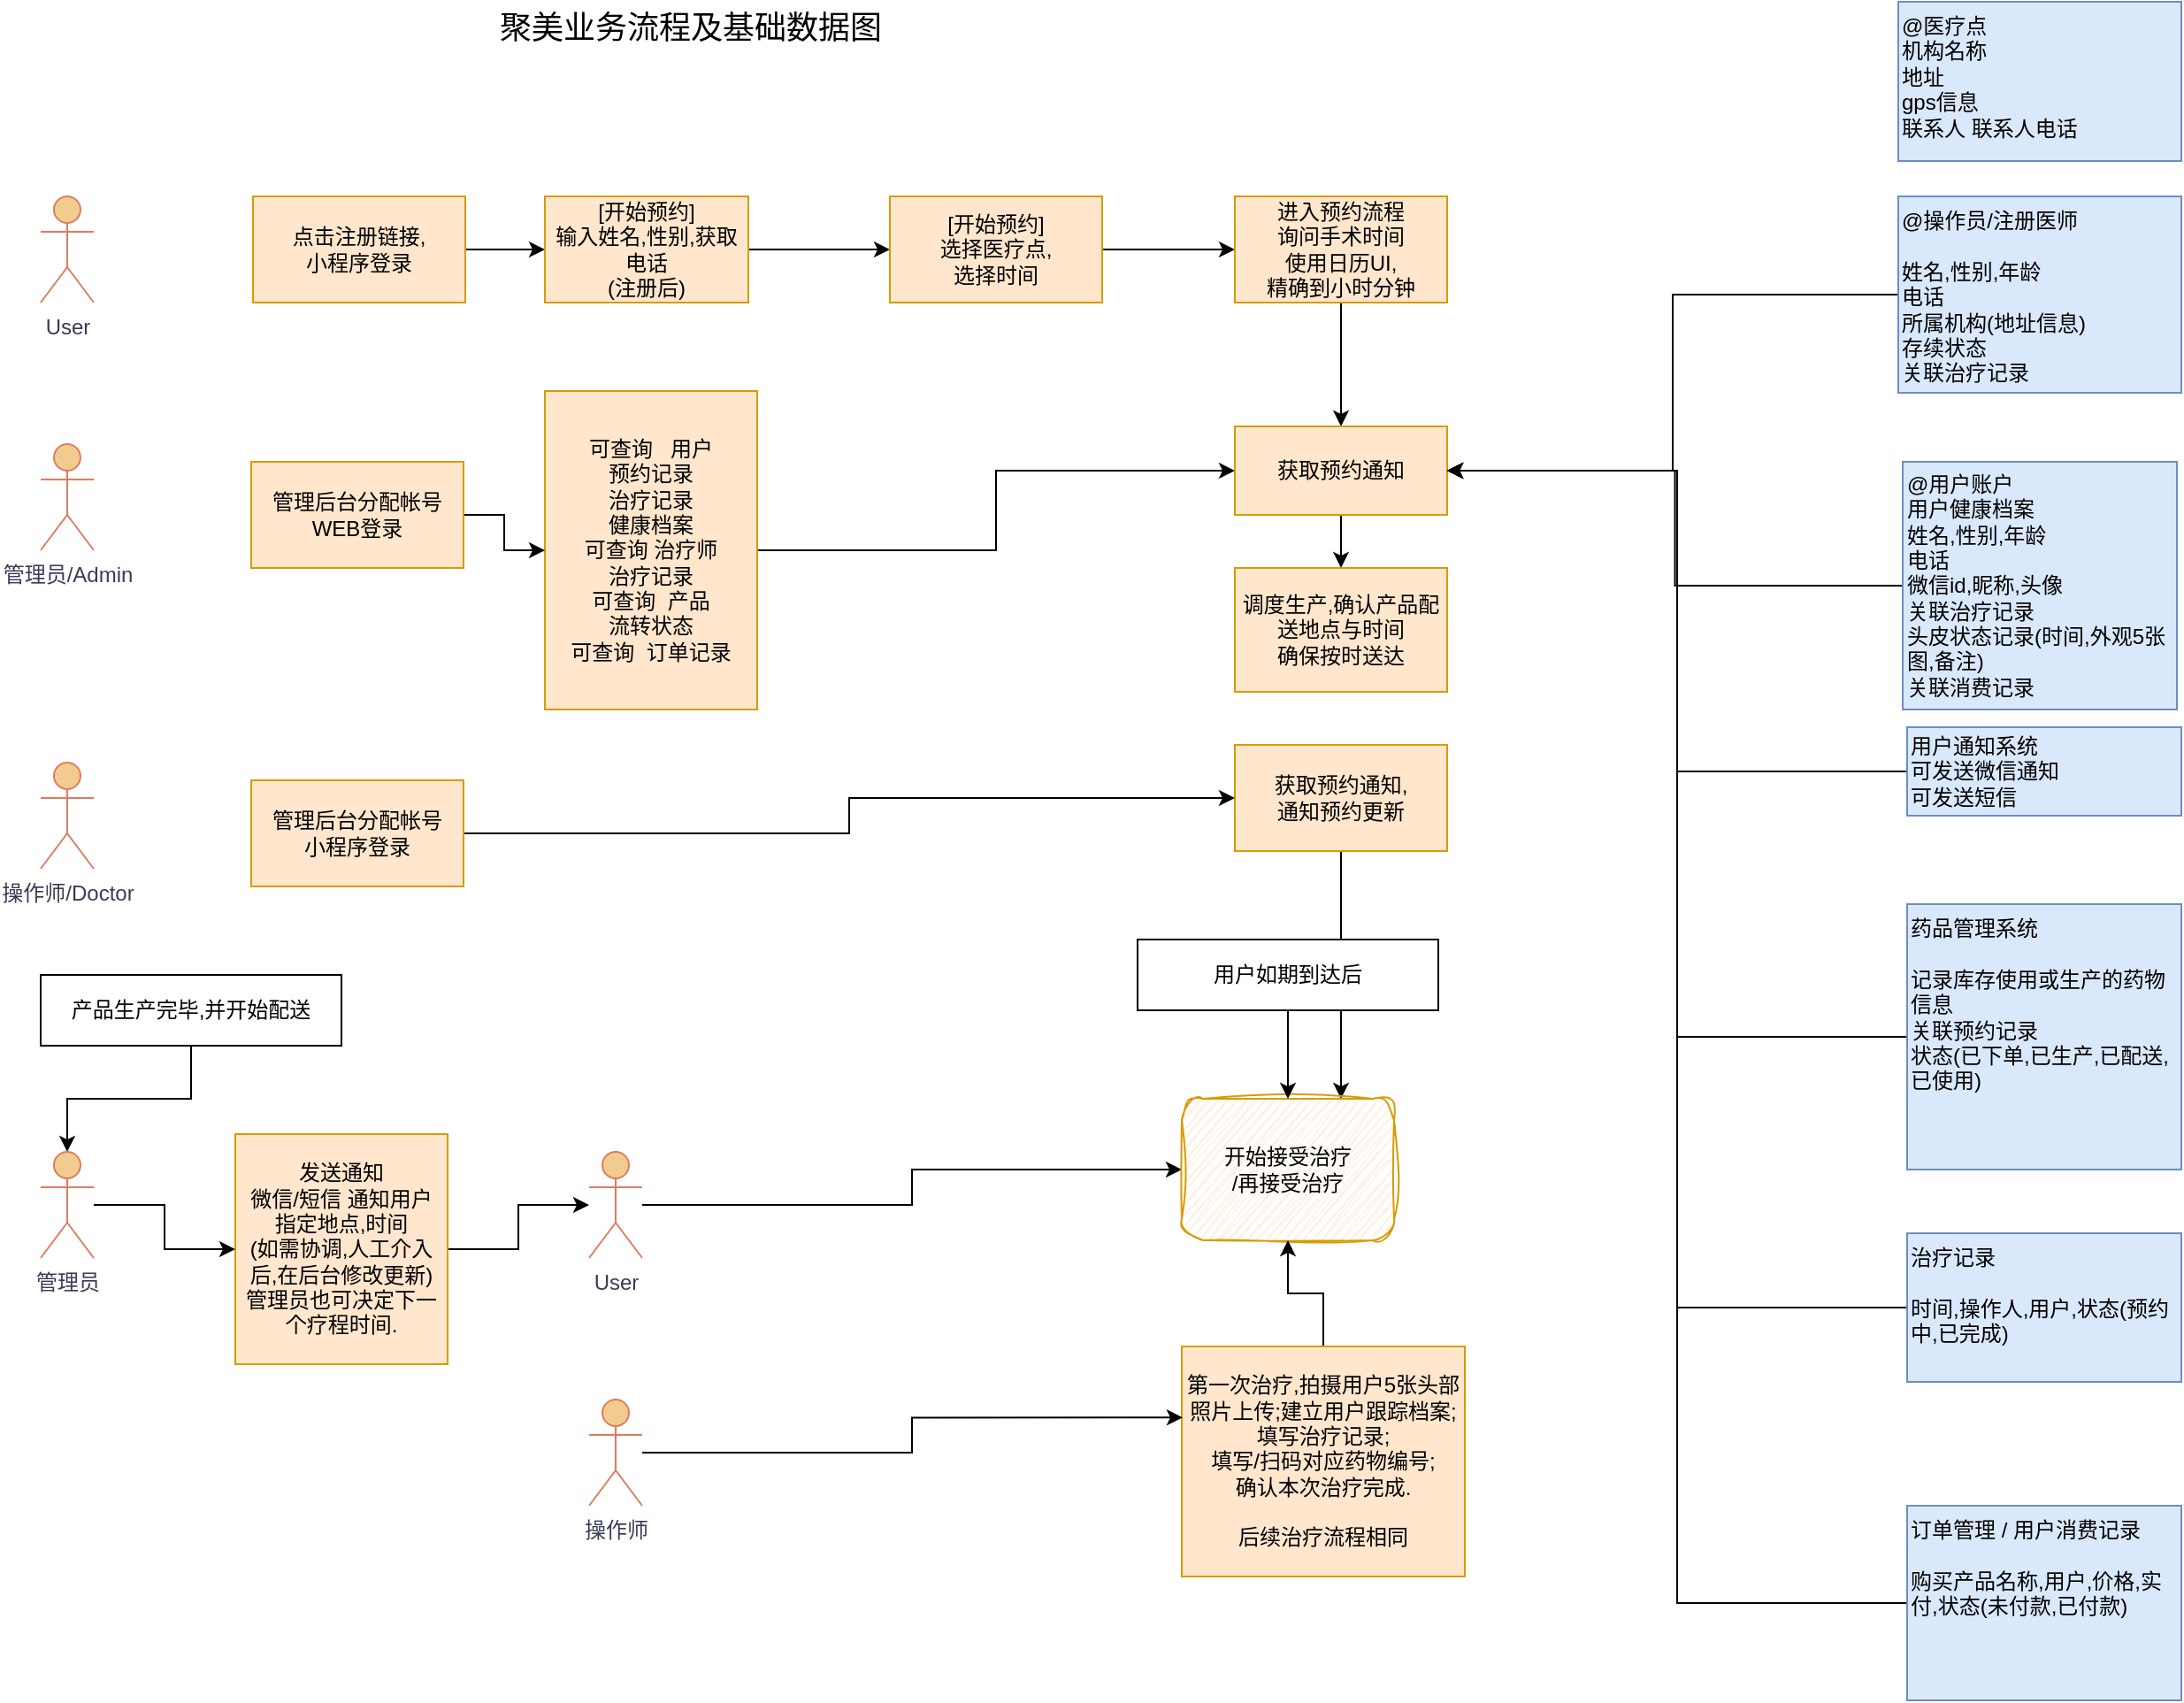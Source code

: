 <mxfile version="22.1.0" type="github" pages="3">
  <diagram name="业务流" id="i1FbcwPXpK-9clcR7VoC">
    <mxGraphModel dx="836" dy="661" grid="1" gridSize="10" guides="1" tooltips="1" connect="1" arrows="1" fold="1" page="1" pageScale="1" pageWidth="1654" pageHeight="1169" math="0" shadow="0">
      <root>
        <mxCell id="0" />
        <mxCell id="1" parent="0" />
        <mxCell id="phIoem3qohuBOrA11PT0-1" value="User" style="shape=umlActor;verticalLabelPosition=bottom;verticalAlign=top;html=1;outlineConnect=0;labelBackgroundColor=none;fillColor=#F2CC8F;strokeColor=#E07A5F;fontColor=#393C56;" parent="1" vertex="1">
          <mxGeometry x="90" y="140" width="30" height="60" as="geometry" />
        </mxCell>
        <mxCell id="phIoem3qohuBOrA11PT0-2" style="edgeStyle=orthogonalEdgeStyle;rounded=0;orthogonalLoop=1;jettySize=auto;html=1;" parent="1" source="phIoem3qohuBOrA11PT0-3" target="phIoem3qohuBOrA11PT0-5" edge="1">
          <mxGeometry relative="1" as="geometry" />
        </mxCell>
        <mxCell id="phIoem3qohuBOrA11PT0-3" value="点击注册链接,&lt;br&gt;小程序登录" style="rounded=0;whiteSpace=wrap;html=1;fillColor=#ffe6cc;strokeColor=#d79b00;" parent="1" vertex="1">
          <mxGeometry x="210" y="140" width="120" height="60" as="geometry" />
        </mxCell>
        <mxCell id="phIoem3qohuBOrA11PT0-4" style="edgeStyle=orthogonalEdgeStyle;rounded=0;orthogonalLoop=1;jettySize=auto;html=1;entryX=0;entryY=0.5;entryDx=0;entryDy=0;exitX=1;exitY=0.5;exitDx=0;exitDy=0;" parent="1" source="phIoem3qohuBOrA11PT0-51" target="phIoem3qohuBOrA11PT0-7" edge="1">
          <mxGeometry relative="1" as="geometry">
            <mxPoint x="715" y="150" as="sourcePoint" />
          </mxGeometry>
        </mxCell>
        <mxCell id="phIoem3qohuBOrA11PT0-52" style="edgeStyle=orthogonalEdgeStyle;rounded=0;orthogonalLoop=1;jettySize=auto;html=1;" parent="1" source="phIoem3qohuBOrA11PT0-5" target="phIoem3qohuBOrA11PT0-51" edge="1">
          <mxGeometry relative="1" as="geometry" />
        </mxCell>
        <mxCell id="phIoem3qohuBOrA11PT0-5" value="[开始预约]&lt;br&gt;输入姓名,性别,获取电话&lt;br&gt;(注册后)" style="rounded=0;whiteSpace=wrap;html=1;fillColor=#ffe6cc;strokeColor=#d79b00;" parent="1" vertex="1">
          <mxGeometry x="375" y="140" width="115" height="60" as="geometry" />
        </mxCell>
        <mxCell id="phIoem3qohuBOrA11PT0-6" style="edgeStyle=orthogonalEdgeStyle;rounded=0;orthogonalLoop=1;jettySize=auto;html=1;entryX=0.5;entryY=0;entryDx=0;entryDy=0;" parent="1" source="phIoem3qohuBOrA11PT0-7" target="phIoem3qohuBOrA11PT0-12" edge="1">
          <mxGeometry relative="1" as="geometry" />
        </mxCell>
        <mxCell id="phIoem3qohuBOrA11PT0-7" value="进入预约流程&lt;br&gt;询问手术时间&lt;br&gt;使用日历UI,&lt;br&gt;精确到小时分钟" style="rounded=0;whiteSpace=wrap;html=1;fillColor=#ffe6cc;strokeColor=#d79b00;" parent="1" vertex="1">
          <mxGeometry x="765" y="140" width="120" height="60" as="geometry" />
        </mxCell>
        <mxCell id="phIoem3qohuBOrA11PT0-8" value="管理员/Admin" style="shape=umlActor;verticalLabelPosition=bottom;verticalAlign=top;html=1;outlineConnect=0;labelBackgroundColor=none;fillColor=#F2CC8F;strokeColor=#E07A5F;fontColor=#393C56;" parent="1" vertex="1">
          <mxGeometry x="90" y="280" width="30" height="60" as="geometry" />
        </mxCell>
        <mxCell id="phIoem3qohuBOrA11PT0-9" style="edgeStyle=orthogonalEdgeStyle;rounded=0;orthogonalLoop=1;jettySize=auto;html=1;" parent="1" source="phIoem3qohuBOrA11PT0-10" target="phIoem3qohuBOrA11PT0-12" edge="1">
          <mxGeometry relative="1" as="geometry">
            <mxPoint x="720" y="320.0" as="sourcePoint" />
          </mxGeometry>
        </mxCell>
        <mxCell id="phIoem3qohuBOrA11PT0-10" value="可查询 &amp;nbsp; 用户&lt;br&gt;预约记录&lt;br&gt;治疗记录&lt;br&gt;健康档案&lt;br&gt;可查询 治疗师&lt;br&gt;治疗记录&lt;br&gt;可查询 &amp;nbsp;产品&lt;br&gt;流转状态&lt;br&gt;可查询 &amp;nbsp;订单记录" style="rounded=0;whiteSpace=wrap;html=1;fillColor=#ffe6cc;strokeColor=#d79b00;" parent="1" vertex="1">
          <mxGeometry x="375" y="250" width="120" height="180" as="geometry" />
        </mxCell>
        <mxCell id="phIoem3qohuBOrA11PT0-11" style="edgeStyle=orthogonalEdgeStyle;rounded=0;orthogonalLoop=1;jettySize=auto;html=1;entryX=0.5;entryY=0;entryDx=0;entryDy=0;" parent="1" source="phIoem3qohuBOrA11PT0-12" target="phIoem3qohuBOrA11PT0-14" edge="1">
          <mxGeometry relative="1" as="geometry" />
        </mxCell>
        <mxCell id="phIoem3qohuBOrA11PT0-12" value="获取预约通知" style="rounded=0;whiteSpace=wrap;html=1;fillColor=#ffe6cc;strokeColor=#d79b00;" parent="1" vertex="1">
          <mxGeometry x="765" y="270" width="120" height="50" as="geometry" />
        </mxCell>
        <mxCell id="phIoem3qohuBOrA11PT0-13" value="操作师/Doctor" style="shape=umlActor;verticalLabelPosition=bottom;verticalAlign=top;html=1;outlineConnect=0;labelBackgroundColor=none;fillColor=#F2CC8F;strokeColor=#E07A5F;fontColor=#393C56;" parent="1" vertex="1">
          <mxGeometry x="90" y="460" width="30" height="60" as="geometry" />
        </mxCell>
        <mxCell id="phIoem3qohuBOrA11PT0-14" value="调度生产,确认产品配送地点与时间&lt;br&gt;确保按时送达" style="rounded=0;whiteSpace=wrap;html=1;fillColor=#ffe6cc;strokeColor=#d79b00;" parent="1" vertex="1">
          <mxGeometry x="765" y="350" width="120" height="70" as="geometry" />
        </mxCell>
        <mxCell id="phIoem3qohuBOrA11PT0-15" style="edgeStyle=orthogonalEdgeStyle;rounded=0;orthogonalLoop=1;jettySize=auto;html=1;entryX=0.75;entryY=0;entryDx=0;entryDy=0;" parent="1" source="phIoem3qohuBOrA11PT0-16" target="phIoem3qohuBOrA11PT0-29" edge="1">
          <mxGeometry relative="1" as="geometry" />
        </mxCell>
        <mxCell id="phIoem3qohuBOrA11PT0-16" value="获取预约通知,&lt;br&gt;通知预约更新" style="rounded=0;whiteSpace=wrap;html=1;fillColor=#ffe6cc;strokeColor=#d79b00;" parent="1" vertex="1">
          <mxGeometry x="765" y="450" width="120" height="60" as="geometry" />
        </mxCell>
        <mxCell id="phIoem3qohuBOrA11PT0-17" style="edgeStyle=orthogonalEdgeStyle;rounded=0;orthogonalLoop=1;jettySize=auto;html=1;entryX=0;entryY=0.5;entryDx=0;entryDy=0;" parent="1" source="phIoem3qohuBOrA11PT0-18" target="phIoem3qohuBOrA11PT0-10" edge="1">
          <mxGeometry relative="1" as="geometry" />
        </mxCell>
        <mxCell id="phIoem3qohuBOrA11PT0-18" value="管理后台分配帐号&lt;br&gt;WEB登录" style="rounded=0;whiteSpace=wrap;html=1;fillColor=#ffe6cc;strokeColor=#d79b00;" parent="1" vertex="1">
          <mxGeometry x="209" y="290" width="120" height="60" as="geometry" />
        </mxCell>
        <mxCell id="phIoem3qohuBOrA11PT0-19" style="edgeStyle=orthogonalEdgeStyle;rounded=0;orthogonalLoop=1;jettySize=auto;html=1;entryX=0;entryY=0.5;entryDx=0;entryDy=0;" parent="1" source="phIoem3qohuBOrA11PT0-20" target="phIoem3qohuBOrA11PT0-16" edge="1">
          <mxGeometry relative="1" as="geometry" />
        </mxCell>
        <mxCell id="phIoem3qohuBOrA11PT0-20" value="管理后台分配帐号&lt;br&gt;小程序登录" style="rounded=0;whiteSpace=wrap;html=1;fillColor=#ffe6cc;strokeColor=#d79b00;" parent="1" vertex="1">
          <mxGeometry x="209" y="470" width="120" height="60" as="geometry" />
        </mxCell>
        <mxCell id="phIoem3qohuBOrA11PT0-21" style="edgeStyle=orthogonalEdgeStyle;rounded=0;orthogonalLoop=1;jettySize=auto;html=1;" parent="1" source="phIoem3qohuBOrA11PT0-22" target="phIoem3qohuBOrA11PT0-28" edge="1">
          <mxGeometry relative="1" as="geometry" />
        </mxCell>
        <mxCell id="phIoem3qohuBOrA11PT0-22" value="产品生产完毕,并开始配送" style="rounded=0;whiteSpace=wrap;html=1;" parent="1" vertex="1">
          <mxGeometry x="90" y="580" width="170" height="40" as="geometry" />
        </mxCell>
        <mxCell id="phIoem3qohuBOrA11PT0-23" style="edgeStyle=orthogonalEdgeStyle;rounded=0;orthogonalLoop=1;jettySize=auto;html=1;entryX=0;entryY=0.5;entryDx=0;entryDy=0;" parent="1" source="phIoem3qohuBOrA11PT0-24" target="phIoem3qohuBOrA11PT0-29" edge="1">
          <mxGeometry relative="1" as="geometry" />
        </mxCell>
        <mxCell id="phIoem3qohuBOrA11PT0-24" value="User" style="shape=umlActor;verticalLabelPosition=bottom;verticalAlign=top;html=1;outlineConnect=0;labelBackgroundColor=none;fillColor=#F2CC8F;strokeColor=#E07A5F;fontColor=#393C56;" parent="1" vertex="1">
          <mxGeometry x="400" y="680" width="30" height="60" as="geometry" />
        </mxCell>
        <mxCell id="phIoem3qohuBOrA11PT0-25" style="edgeStyle=orthogonalEdgeStyle;rounded=0;orthogonalLoop=1;jettySize=auto;html=1;" parent="1" source="phIoem3qohuBOrA11PT0-26" target="phIoem3qohuBOrA11PT0-24" edge="1">
          <mxGeometry relative="1" as="geometry" />
        </mxCell>
        <mxCell id="phIoem3qohuBOrA11PT0-26" value="发送通知&lt;br&gt;微信/短信 通知用户&lt;br&gt;指定地点,时间&lt;br&gt;(如需协调,人工介入后,在后台修改更新)&lt;br&gt;管理员也可决定下一个疗程时间." style="rounded=0;whiteSpace=wrap;html=1;fillColor=#ffe6cc;strokeColor=#d79b00;" parent="1" vertex="1">
          <mxGeometry x="200" y="670" width="120" height="130" as="geometry" />
        </mxCell>
        <mxCell id="phIoem3qohuBOrA11PT0-27" style="edgeStyle=orthogonalEdgeStyle;rounded=0;orthogonalLoop=1;jettySize=auto;html=1;entryX=0;entryY=0.5;entryDx=0;entryDy=0;" parent="1" source="phIoem3qohuBOrA11PT0-28" target="phIoem3qohuBOrA11PT0-26" edge="1">
          <mxGeometry relative="1" as="geometry" />
        </mxCell>
        <mxCell id="phIoem3qohuBOrA11PT0-28" value="管理员" style="shape=umlActor;verticalLabelPosition=bottom;verticalAlign=top;html=1;outlineConnect=0;labelBackgroundColor=none;fillColor=#F2CC8F;strokeColor=#E07A5F;fontColor=#393C56;" parent="1" vertex="1">
          <mxGeometry x="90" y="680" width="30" height="60" as="geometry" />
        </mxCell>
        <mxCell id="phIoem3qohuBOrA11PT0-29" value="开始接受治疗&lt;br&gt;/再接受治疗" style="rounded=1;whiteSpace=wrap;html=1;fillColor=#ffe6cc;strokeColor=#d79b00;sketch=1;curveFitting=1;jiggle=2;" parent="1" vertex="1">
          <mxGeometry x="735" y="650" width="120" height="80" as="geometry" />
        </mxCell>
        <mxCell id="phIoem3qohuBOrA11PT0-30" style="edgeStyle=orthogonalEdgeStyle;rounded=0;orthogonalLoop=1;jettySize=auto;html=1;" parent="1" source="phIoem3qohuBOrA11PT0-31" target="phIoem3qohuBOrA11PT0-29" edge="1">
          <mxGeometry relative="1" as="geometry" />
        </mxCell>
        <mxCell id="phIoem3qohuBOrA11PT0-31" value="用户如期到达后" style="rounded=0;whiteSpace=wrap;html=1;" parent="1" vertex="1">
          <mxGeometry x="710" y="560" width="170" height="40" as="geometry" />
        </mxCell>
        <mxCell id="phIoem3qohuBOrA11PT0-32" value="操作师" style="shape=umlActor;verticalLabelPosition=bottom;verticalAlign=top;html=1;outlineConnect=0;labelBackgroundColor=none;fillColor=#F2CC8F;strokeColor=#E07A5F;fontColor=#393C56;" parent="1" vertex="1">
          <mxGeometry x="400" y="820" width="30" height="60" as="geometry" />
        </mxCell>
        <mxCell id="phIoem3qohuBOrA11PT0-33" style="edgeStyle=orthogonalEdgeStyle;rounded=0;orthogonalLoop=1;jettySize=auto;html=1;entryX=0.5;entryY=1;entryDx=0;entryDy=0;" parent="1" source="phIoem3qohuBOrA11PT0-34" target="phIoem3qohuBOrA11PT0-29" edge="1">
          <mxGeometry relative="1" as="geometry" />
        </mxCell>
        <mxCell id="phIoem3qohuBOrA11PT0-34" value="第一次治疗,拍摄用户5张头部照片上传;建立用户跟踪档案;&lt;br&gt;填写治疗记录;&lt;br&gt;填写/扫码对应药物编号;&lt;br&gt;确认本次治疗完成.&lt;br&gt;&lt;br&gt;后续治疗流程相同" style="rounded=0;whiteSpace=wrap;html=1;fillColor=#ffe6cc;strokeColor=#d79b00;" parent="1" vertex="1">
          <mxGeometry x="735" y="790" width="160" height="130" as="geometry" />
        </mxCell>
        <mxCell id="phIoem3qohuBOrA11PT0-35" style="edgeStyle=orthogonalEdgeStyle;rounded=0;orthogonalLoop=1;jettySize=auto;html=1;entryX=0.003;entryY=0.309;entryDx=0;entryDy=0;entryPerimeter=0;" parent="1" source="phIoem3qohuBOrA11PT0-32" target="phIoem3qohuBOrA11PT0-34" edge="1">
          <mxGeometry relative="1" as="geometry" />
        </mxCell>
        <mxCell id="phIoem3qohuBOrA11PT0-36" style="edgeStyle=orthogonalEdgeStyle;rounded=0;orthogonalLoop=1;jettySize=auto;html=1;entryX=1;entryY=0.5;entryDx=0;entryDy=0;" parent="1" source="phIoem3qohuBOrA11PT0-37" target="phIoem3qohuBOrA11PT0-12" edge="1">
          <mxGeometry relative="1" as="geometry" />
        </mxCell>
        <mxCell id="phIoem3qohuBOrA11PT0-37" value="用户通知系统&lt;br&gt;可发送微信通知&lt;br&gt;可发送短信" style="rounded=0;whiteSpace=wrap;html=1;fillColor=#dae8fc;strokeColor=#6c8ebf;align=left;" parent="1" vertex="1">
          <mxGeometry x="1145" y="440" width="155" height="50" as="geometry" />
        </mxCell>
        <mxCell id="phIoem3qohuBOrA11PT0-38" style="edgeStyle=orthogonalEdgeStyle;rounded=0;orthogonalLoop=1;jettySize=auto;html=1;entryX=1;entryY=0.5;entryDx=0;entryDy=0;" parent="1" source="phIoem3qohuBOrA11PT0-39" target="phIoem3qohuBOrA11PT0-12" edge="1">
          <mxGeometry relative="1" as="geometry" />
        </mxCell>
        <mxCell id="phIoem3qohuBOrA11PT0-39" value="药品管理系统&lt;br&gt;&lt;br&gt;记录库存使用或生产的药物信息&lt;br&gt;关联预约记录&lt;br&gt;状态(已下单,已生产,已配送,已使用)" style="rounded=0;whiteSpace=wrap;html=1;fillColor=#dae8fc;strokeColor=#6c8ebf;align=left;verticalAlign=top;" parent="1" vertex="1">
          <mxGeometry x="1145" y="540" width="155" height="150" as="geometry" />
        </mxCell>
        <mxCell id="phIoem3qohuBOrA11PT0-40" style="edgeStyle=orthogonalEdgeStyle;rounded=0;orthogonalLoop=1;jettySize=auto;html=1;entryX=1;entryY=0.5;entryDx=0;entryDy=0;" parent="1" source="phIoem3qohuBOrA11PT0-41" target="phIoem3qohuBOrA11PT0-12" edge="1">
          <mxGeometry relative="1" as="geometry" />
        </mxCell>
        <mxCell id="phIoem3qohuBOrA11PT0-41" value="@用户账户&lt;br&gt;用户健康档案&lt;br&gt;姓名,性别,年龄&lt;br style=&quot;border-color: var(--border-color);&quot;&gt;电话&lt;br&gt;微信id,昵称,头像&lt;br style=&quot;border-color: var(--border-color);&quot;&gt;关联治疗记录&lt;br&gt;头皮状态记录(时间,外观5张图,备注)&lt;br&gt;关联消费记录" style="rounded=0;whiteSpace=wrap;html=1;fillColor=#dae8fc;strokeColor=#6c8ebf;align=left;" parent="1" vertex="1">
          <mxGeometry x="1142.5" y="290" width="155" height="140" as="geometry" />
        </mxCell>
        <mxCell id="phIoem3qohuBOrA11PT0-42" style="edgeStyle=orthogonalEdgeStyle;rounded=0;orthogonalLoop=1;jettySize=auto;html=1;entryX=1;entryY=0.5;entryDx=0;entryDy=0;" parent="1" source="phIoem3qohuBOrA11PT0-43" target="phIoem3qohuBOrA11PT0-12" edge="1">
          <mxGeometry relative="1" as="geometry" />
        </mxCell>
        <mxCell id="phIoem3qohuBOrA11PT0-43" value="订单管理 / 用户消费记录&lt;br&gt;&lt;br&gt;购买产品名称,用户,价格,实付,状态(未付款,已付款)" style="rounded=0;whiteSpace=wrap;html=1;fillColor=#dae8fc;strokeColor=#6c8ebf;align=left;verticalAlign=top;" parent="1" vertex="1">
          <mxGeometry x="1145" y="880" width="155" height="110" as="geometry" />
        </mxCell>
        <mxCell id="phIoem3qohuBOrA11PT0-44" style="edgeStyle=orthogonalEdgeStyle;rounded=0;orthogonalLoop=1;jettySize=auto;html=1;entryX=1;entryY=0.5;entryDx=0;entryDy=0;" parent="1" source="phIoem3qohuBOrA11PT0-45" target="phIoem3qohuBOrA11PT0-12" edge="1">
          <mxGeometry relative="1" as="geometry" />
        </mxCell>
        <mxCell id="phIoem3qohuBOrA11PT0-45" value="治疗记录&lt;br&gt;&lt;br&gt;时间,操作人,用户,状态(预约中,已完成)" style="rounded=0;whiteSpace=wrap;html=1;fillColor=#dae8fc;strokeColor=#6c8ebf;align=left;verticalAlign=top;" parent="1" vertex="1">
          <mxGeometry x="1145" y="726" width="155" height="84" as="geometry" />
        </mxCell>
        <mxCell id="phIoem3qohuBOrA11PT0-46" style="edgeStyle=orthogonalEdgeStyle;rounded=0;orthogonalLoop=1;jettySize=auto;html=1;entryX=1;entryY=0.5;entryDx=0;entryDy=0;" parent="1" source="phIoem3qohuBOrA11PT0-47" target="phIoem3qohuBOrA11PT0-12" edge="1">
          <mxGeometry relative="1" as="geometry" />
        </mxCell>
        <mxCell id="phIoem3qohuBOrA11PT0-47" value="@操作员/注册医师&lt;br&gt;&lt;br&gt;姓名,性别,年龄&lt;br&gt;电话&lt;br&gt;所属机构(地址信息)&lt;br&gt;存续状态&lt;br&gt;关联治疗记录" style="rounded=0;whiteSpace=wrap;html=1;fillColor=#dae8fc;strokeColor=#6c8ebf;verticalAlign=top;align=left;" parent="1" vertex="1">
          <mxGeometry x="1140" y="140" width="160" height="111" as="geometry" />
        </mxCell>
        <mxCell id="phIoem3qohuBOrA11PT0-48" value="聚美业务流程及基础数据图" style="text;html=1;strokeColor=none;fillColor=none;align=center;verticalAlign=middle;whiteSpace=wrap;rounded=0;fontSize=18;" parent="1" vertex="1">
          <mxGeometry x="320" y="30" width="275" height="30" as="geometry" />
        </mxCell>
        <mxCell id="phIoem3qohuBOrA11PT0-51" value="[开始预约]&lt;br&gt;选择医疗点,&lt;br&gt;选择时间" style="rounded=0;whiteSpace=wrap;html=1;fillColor=#ffe6cc;strokeColor=#d79b00;" parent="1" vertex="1">
          <mxGeometry x="570" y="140" width="120" height="60" as="geometry" />
        </mxCell>
        <mxCell id="phIoem3qohuBOrA11PT0-53" value="@医疗点&lt;br&gt;机构名称&lt;br&gt;地址&lt;br&gt;gps信息&lt;br&gt;联系人 联系人电话" style="rounded=0;whiteSpace=wrap;html=1;fillColor=#dae8fc;strokeColor=#6c8ebf;verticalAlign=top;align=left;" parent="1" vertex="1">
          <mxGeometry x="1140" y="30" width="160" height="90" as="geometry" />
        </mxCell>
      </root>
    </mxGraphModel>
  </diagram>
  <diagram id="nZuqEtpKRWH8RKdQTPRE" name="订单流v1">
    <mxGraphModel dx="836" dy="661" grid="1" gridSize="10" guides="1" tooltips="1" connect="1" arrows="1" fold="1" page="1" pageScale="1" pageWidth="850" pageHeight="1100" math="0" shadow="0">
      <root>
        <mxCell id="0" />
        <mxCell id="1" parent="0" />
        <mxCell id="BHDEeI0lCY2sCOCd4_mu-10" style="edgeStyle=orthogonalEdgeStyle;rounded=0;orthogonalLoop=1;jettySize=auto;html=1;strokeColor=#60E696;fontColor=#095C86;fillColor=#F694C1;strokeWidth=4;fontSize=14;" parent="1" source="BHDEeI0lCY2sCOCd4_mu-2" target="BHDEeI0lCY2sCOCd4_mu-6" edge="1">
          <mxGeometry relative="1" as="geometry">
            <mxPoint x="260" y="240" as="sourcePoint" />
            <Array as="points">
              <mxPoint x="160" y="100" />
              <mxPoint x="160" y="100" />
            </Array>
          </mxGeometry>
        </mxCell>
        <mxCell id="BHDEeI0lCY2sCOCd4_mu-19" value="注册 / 购买" style="edgeLabel;html=1;align=center;verticalAlign=middle;resizable=0;points=[];fontColor=#B3B3B3;fontSize=14;" parent="BHDEeI0lCY2sCOCd4_mu-10" vertex="1" connectable="0">
          <mxGeometry x="0.142" relative="1" as="geometry">
            <mxPoint x="9" as="offset" />
          </mxGeometry>
        </mxCell>
        <mxCell id="BHDEeI0lCY2sCOCd4_mu-21" style="edgeStyle=orthogonalEdgeStyle;rounded=1;orthogonalLoop=1;jettySize=auto;html=1;strokeColor=#60E696;fontColor=#095C86;fillColor=#F694C1;strokeWidth=4;entryX=0;entryY=0.5;entryDx=0;entryDy=0;exitX=0;exitY=1;exitDx=0;exitDy=0;exitPerimeter=0;fontSize=14;" parent="1" source="BHDEeI0lCY2sCOCd4_mu-2" target="BHDEeI0lCY2sCOCd4_mu-36" edge="1">
          <mxGeometry relative="1" as="geometry">
            <mxPoint x="10" y="150" as="sourcePoint" />
            <Array as="points">
              <mxPoint x="130" y="360" />
            </Array>
          </mxGeometry>
        </mxCell>
        <mxCell id="BHDEeI0lCY2sCOCd4_mu-22" value="3. 用户预约确认" style="edgeLabel;html=1;align=center;verticalAlign=middle;resizable=0;points=[];fontColor=#095C86;fontSize=14;" parent="BHDEeI0lCY2sCOCd4_mu-21" vertex="1" connectable="0">
          <mxGeometry x="0.451" y="2" relative="1" as="geometry">
            <mxPoint x="12" y="2" as="offset" />
          </mxGeometry>
        </mxCell>
        <mxCell id="BHDEeI0lCY2sCOCd4_mu-31" style="edgeStyle=orthogonalEdgeStyle;shape=connector;rounded=0;orthogonalLoop=1;jettySize=auto;html=1;labelBackgroundColor=default;strokeColor=#9999FF;strokeWidth=4;align=center;verticalAlign=middle;fontFamily=Helvetica;fontSize=14;fontColor=#095C86;endArrow=classic;fillColor=#F694C1;" parent="1" source="BHDEeI0lCY2sCOCd4_mu-3" target="BHDEeI0lCY2sCOCd4_mu-6" edge="1">
          <mxGeometry relative="1" as="geometry" />
        </mxCell>
        <mxCell id="BHDEeI0lCY2sCOCd4_mu-57" value="0. 手动生成，指定某用户" style="edgeLabel;html=1;align=center;verticalAlign=middle;resizable=0;points=[];fontSize=14;fontFamily=Helvetica;fontColor=#095C86;" parent="BHDEeI0lCY2sCOCd4_mu-31" vertex="1" connectable="0">
          <mxGeometry x="-0.324" y="2" relative="1" as="geometry">
            <mxPoint x="-39" y="-2" as="offset" />
          </mxGeometry>
        </mxCell>
        <mxCell id="BHDEeI0lCY2sCOCd4_mu-44" style="edgeStyle=orthogonalEdgeStyle;shape=connector;rounded=1;orthogonalLoop=1;jettySize=auto;html=1;labelBackgroundColor=default;strokeColor=#9999FF;strokeWidth=4;align=center;verticalAlign=middle;fontFamily=Helvetica;fontSize=14;fontColor=#095C86;endArrow=classic;fillColor=#F694C1;exitX=0.5;exitY=0;exitDx=0;exitDy=0;exitPerimeter=0;" parent="1" source="BHDEeI0lCY2sCOCd4_mu-3" target="BHDEeI0lCY2sCOCd4_mu-2" edge="1">
          <mxGeometry relative="1" as="geometry">
            <Array as="points">
              <mxPoint x="785" y="50" />
              <mxPoint x="735" y="50" />
              <mxPoint x="735" y="30" />
              <mxPoint x="145" y="30" />
            </Array>
          </mxGeometry>
        </mxCell>
        <mxCell id="BHDEeI0lCY2sCOCd4_mu-58" value="&lt;font style=&quot;font-size: 14px;&quot;&gt;6. 线下确认收货/库存， 通知用户&lt;/font&gt;" style="edgeLabel;html=1;align=center;verticalAlign=middle;resizable=0;points=[];fontSize=11;fontFamily=Helvetica;fontColor=#095C86;" parent="BHDEeI0lCY2sCOCd4_mu-44" vertex="1" connectable="0">
          <mxGeometry x="-0.016" y="2" relative="1" as="geometry">
            <mxPoint as="offset" />
          </mxGeometry>
        </mxCell>
        <mxCell id="BHDEeI0lCY2sCOCd4_mu-3" value="门店管理" style="shape=umlActor;verticalLabelPosition=bottom;verticalAlign=top;html=1;outlineConnect=0;strokeColor=#AF45ED;fontColor=#095C86;fillColor=#F694C1;fontSize=14;" parent="1" vertex="1">
          <mxGeometry x="770" y="80" width="30" height="60" as="geometry" />
        </mxCell>
        <mxCell id="BHDEeI0lCY2sCOCd4_mu-29" style="edgeStyle=orthogonalEdgeStyle;shape=connector;rounded=0;orthogonalLoop=1;jettySize=auto;html=1;entryX=1;entryY=0.5;entryDx=0;entryDy=0;labelBackgroundColor=default;strokeColor=#60E696;strokeWidth=4;align=center;verticalAlign=middle;fontFamily=Helvetica;fontSize=14;fontColor=#095C86;endArrow=classic;fillColor=#F694C1;" parent="1" source="BHDEeI0lCY2sCOCd4_mu-4" target="BHDEeI0lCY2sCOCd4_mu-13" edge="1">
          <mxGeometry relative="1" as="geometry">
            <Array as="points">
              <mxPoint x="670" y="570" />
              <mxPoint x="670" y="570" />
            </Array>
          </mxGeometry>
        </mxCell>
        <mxCell id="BHDEeI0lCY2sCOCd4_mu-30" value="5. 确认生产完成，更新" style="edgeLabel;html=1;align=center;verticalAlign=middle;resizable=0;points=[];fontSize=14;fontFamily=Helvetica;fontColor=#095C86;" parent="BHDEeI0lCY2sCOCd4_mu-29" vertex="1" connectable="0">
          <mxGeometry x="0.243" y="-2" relative="1" as="geometry">
            <mxPoint x="31" as="offset" />
          </mxGeometry>
        </mxCell>
        <mxCell id="BHDEeI0lCY2sCOCd4_mu-33" style="edgeStyle=orthogonalEdgeStyle;shape=connector;rounded=0;orthogonalLoop=1;jettySize=auto;html=1;exitX=0.5;exitY=0;exitDx=0;exitDy=0;exitPerimeter=0;labelBackgroundColor=default;strokeColor=#9999FF;strokeWidth=4;align=center;verticalAlign=middle;fontFamily=Helvetica;fontSize=14;fontColor=#095C86;endArrow=classic;fillColor=#F694C1;" parent="1" source="BHDEeI0lCY2sCOCd4_mu-4" edge="1">
          <mxGeometry relative="1" as="geometry">
            <mxPoint x="785" y="170" as="targetPoint" />
          </mxGeometry>
        </mxCell>
        <mxCell id="BHDEeI0lCY2sCOCd4_mu-34" value="5.1 物流配送" style="edgeLabel;html=1;align=center;verticalAlign=middle;resizable=0;points=[];fontSize=14;fontFamily=Helvetica;fontColor=#095C86;" parent="BHDEeI0lCY2sCOCd4_mu-33" vertex="1" connectable="0">
          <mxGeometry x="-0.226" y="-3" relative="1" as="geometry">
            <mxPoint x="-3" y="-50" as="offset" />
          </mxGeometry>
        </mxCell>
        <mxCell id="BHDEeI0lCY2sCOCd4_mu-4" value="工厂" style="shape=umlActor;verticalLabelPosition=bottom;verticalAlign=top;html=1;outlineConnect=0;strokeColor=#AF45ED;fontColor=#095C86;fillColor=#F694C1;fontSize=14;" parent="1" vertex="1">
          <mxGeometry x="770" y="520" width="30" height="60" as="geometry" />
        </mxCell>
        <mxCell id="BHDEeI0lCY2sCOCd4_mu-14" style="edgeStyle=orthogonalEdgeStyle;rounded=0;orthogonalLoop=1;jettySize=auto;html=1;strokeColor=#60E696;fontColor=#095C86;fillColor=#F694C1;strokeWidth=4;fontSize=14;" parent="1" source="BHDEeI0lCY2sCOCd4_mu-36" target="BHDEeI0lCY2sCOCd4_mu-13" edge="1">
          <mxGeometry relative="1" as="geometry" />
        </mxCell>
        <mxCell id="BHDEeI0lCY2sCOCd4_mu-55" value="4.1&lt;br style=&quot;font-size: 14px;&quot;&gt;&amp;nbsp;预约确认后创建" style="edgeLabel;html=1;align=center;verticalAlign=middle;resizable=0;points=[];fontSize=14;fontFamily=Helvetica;fontColor=#095C86;" parent="BHDEeI0lCY2sCOCd4_mu-14" vertex="1" connectable="0">
          <mxGeometry x="-0.024" y="-3" relative="1" as="geometry">
            <mxPoint as="offset" />
          </mxGeometry>
        </mxCell>
        <mxCell id="BHDEeI0lCY2sCOCd4_mu-13" value="工厂订单" style="shape=parallelogram;perimeter=parallelogramPerimeter;whiteSpace=wrap;html=1;fixedSize=1;strokeColor=#AF45ED;fontColor=#095C86;fillColor=#F694C1;fontSize=14;" parent="1" vertex="1">
          <mxGeometry x="370" y="550" width="150" height="40" as="geometry" />
        </mxCell>
        <mxCell id="BHDEeI0lCY2sCOCd4_mu-26" style="edgeStyle=orthogonalEdgeStyle;rounded=1;orthogonalLoop=1;jettySize=auto;html=1;strokeColor=#60E696;fontColor=#095C86;fillColor=#F694C1;strokeWidth=4;entryX=1;entryY=1;entryDx=0;entryDy=0;entryPerimeter=0;fontSize=14;" parent="1" source="BHDEeI0lCY2sCOCd4_mu-36" target="BHDEeI0lCY2sCOCd4_mu-2" edge="1">
          <mxGeometry relative="1" as="geometry">
            <mxPoint x="305" y="300" as="sourcePoint" />
            <mxPoint x="35" y="170" as="targetPoint" />
            <Array as="points">
              <mxPoint x="400" y="320" />
              <mxPoint x="160" y="320" />
            </Array>
          </mxGeometry>
        </mxCell>
        <mxCell id="BHDEeI0lCY2sCOCd4_mu-39" value="" style="edgeStyle=orthogonalEdgeStyle;rounded=1;orthogonalLoop=1;jettySize=auto;html=1;strokeColor=#60E696;fontColor=#095C86;fillColor=#F694C1;strokeWidth=4;exitX=1;exitY=0.5;exitDx=0;exitDy=0;entryX=1;entryY=0.5;entryDx=0;entryDy=0;fontSize=14;" parent="1" source="BHDEeI0lCY2sCOCd4_mu-7" target="BHDEeI0lCY2sCOCd4_mu-36" edge="1">
          <mxGeometry relative="1" as="geometry">
            <mxPoint x="420" y="320" as="sourcePoint" />
            <mxPoint x="252" y="122" as="targetPoint" />
            <Array as="points">
              <mxPoint x="580" y="230" />
              <mxPoint x="580" y="360" />
            </Array>
          </mxGeometry>
        </mxCell>
        <mxCell id="BHDEeI0lCY2sCOCd4_mu-46" value="" style="edgeStyle=orthogonalEdgeStyle;rounded=1;orthogonalLoop=1;jettySize=auto;html=1;strokeColor=#60E696;fontColor=#095C86;fillColor=#F694C1;strokeWidth=4;exitX=0.5;exitY=1;exitDx=0;exitDy=0;entryX=0.5;entryY=0;entryDx=0;entryDy=0;fontSize=14;" parent="1" source="BHDEeI0lCY2sCOCd4_mu-6" target="BHDEeI0lCY2sCOCd4_mu-7" edge="1">
          <mxGeometry relative="1" as="geometry">
            <mxPoint x="450" y="122" as="sourcePoint" />
            <mxPoint x="440" y="200" as="targetPoint" />
            <Array as="points">
              <mxPoint x="450" y="130" />
              <mxPoint x="450" y="140" />
              <mxPoint x="445" y="140" />
            </Array>
          </mxGeometry>
        </mxCell>
        <mxCell id="BHDEeI0lCY2sCOCd4_mu-47" value="2. 请求用户预约" style="edgeLabel;html=1;align=center;verticalAlign=middle;resizable=0;points=[];fontSize=14;fontFamily=Helvetica;fontColor=#095C86;" parent="BHDEeI0lCY2sCOCd4_mu-46" vertex="1" connectable="0">
          <mxGeometry x="-0.51" y="1" relative="1" as="geometry">
            <mxPoint x="-128" y="179" as="offset" />
          </mxGeometry>
        </mxCell>
        <mxCell id="BHDEeI0lCY2sCOCd4_mu-7" value="服务订单" style="shape=parallelogram;perimeter=parallelogramPerimeter;whiteSpace=wrap;html=1;fixedSize=1;strokeColor=#AF45ED;fontColor=#095C86;fillColor=#F694C1;fontSize=14;" parent="1" vertex="1">
          <mxGeometry x="370" y="210" width="150" height="40" as="geometry" />
        </mxCell>
        <mxCell id="BHDEeI0lCY2sCOCd4_mu-48" value="" style="edgeStyle=orthogonalEdgeStyle;rounded=0;orthogonalLoop=1;jettySize=auto;html=1;strokeColor=#60E696;fontColor=#095C86;fillColor=#F694C1;strokeWidth=4;fontSize=14;" parent="1" source="BHDEeI0lCY2sCOCd4_mu-7" target="BHDEeI0lCY2sCOCd4_mu-36" edge="1">
          <mxGeometry relative="1" as="geometry">
            <mxPoint x="435" y="290" as="sourcePoint" />
            <mxPoint x="435" y="550" as="targetPoint" />
          </mxGeometry>
        </mxCell>
        <mxCell id="BHDEeI0lCY2sCOCd4_mu-49" value="4. 预约确认后更新" style="edgeLabel;html=1;align=center;verticalAlign=middle;resizable=0;points=[];fontSize=14;fontFamily=Helvetica;fontColor=#095C86;" parent="BHDEeI0lCY2sCOCd4_mu-48" vertex="1" connectable="0">
          <mxGeometry x="-0.04" y="-2" relative="1" as="geometry">
            <mxPoint x="137" y="-12" as="offset" />
          </mxGeometry>
        </mxCell>
        <mxCell id="BHDEeI0lCY2sCOCd4_mu-54" value="1.1 同步创建" style="edgeLabel;html=1;align=center;verticalAlign=middle;resizable=0;points=[];fontSize=14;fontFamily=Helvetica;fontColor=#095C86;" parent="BHDEeI0lCY2sCOCd4_mu-48" vertex="1" connectable="0">
          <mxGeometry x="0.031" y="1" relative="1" as="geometry">
            <mxPoint y="-6" as="offset" />
          </mxGeometry>
        </mxCell>
        <mxCell id="BHDEeI0lCY2sCOCd4_mu-36" value="预约单" style="shape=parallelogram;perimeter=parallelogramPerimeter;whiteSpace=wrap;html=1;fixedSize=1;strokeColor=#AF45ED;fontColor=#095C86;fillColor=#F694C1;fontSize=14;" parent="1" vertex="1">
          <mxGeometry x="370" y="340" width="150" height="40" as="geometry" />
        </mxCell>
        <mxCell id="BHDEeI0lCY2sCOCd4_mu-6" value="产品订单&lt;br style=&quot;font-size: 14px;&quot;&gt;（服务类）" style="shape=parallelogram;perimeter=parallelogramPerimeter;whiteSpace=wrap;html=1;fixedSize=1;strokeColor=#AF45ED;fontColor=#095C86;fillColor=#F694C1;size=20;fontSize=14;" parent="1" vertex="1">
          <mxGeometry x="370" y="90" width="150" height="40" as="geometry" />
        </mxCell>
        <mxCell id="BHDEeI0lCY2sCOCd4_mu-52" value="1. 系统确认支付/手动确认" style="edgeLabel;html=1;align=center;verticalAlign=middle;resizable=0;points=[];fontColor=#095C86;fontSize=14;" parent="1" vertex="1" connectable="0">
          <mxGeometry x="449.999" y="160.004" as="geometry">
            <mxPoint x="-5" y="3" as="offset" />
          </mxGeometry>
        </mxCell>
        <mxCell id="BHDEeI0lCY2sCOCd4_mu-2" value="用户" style="shape=umlActor;verticalLabelPosition=bottom;verticalAlign=top;html=1;outlineConnect=0;strokeColor=#AF45ED;fontColor=#095C86;fillColor=#F694C1;labelBackgroundColor=none;fontSize=14;" parent="1" vertex="1">
          <mxGeometry x="130" y="70" width="30" height="60" as="geometry" />
        </mxCell>
      </root>
    </mxGraphModel>
  </diagram>
  <diagram name="订单流v2" id="Cdu3n8v2g_h6-eYT17PW">
    <mxGraphModel dx="1194" dy="944" grid="1" gridSize="10" guides="1" tooltips="1" connect="1" arrows="1" fold="1" page="1" pageScale="1" pageWidth="850" pageHeight="1100" math="0" shadow="0">
      <root>
        <mxCell id="qU2Cb7NOTm1eHbl98mGZ-0" />
        <mxCell id="qU2Cb7NOTm1eHbl98mGZ-1" parent="qU2Cb7NOTm1eHbl98mGZ-0" />
        <mxCell id="qU2Cb7NOTm1eHbl98mGZ-2" style="edgeStyle=orthogonalEdgeStyle;rounded=0;orthogonalLoop=1;jettySize=auto;html=1;strokeColor=#60E696;fontColor=#095C86;fillColor=#F694C1;strokeWidth=4;fontSize=14;" edge="1" parent="qU2Cb7NOTm1eHbl98mGZ-1" source="qU2Cb7NOTm1eHbl98mGZ-30" target="qU2Cb7NOTm1eHbl98mGZ-23">
          <mxGeometry relative="1" as="geometry">
            <mxPoint x="260" y="240" as="sourcePoint" />
            <Array as="points">
              <mxPoint x="445" y="100" />
            </Array>
            <mxPoint x="385" y="100" as="targetPoint" />
          </mxGeometry>
        </mxCell>
        <mxCell id="qU2Cb7NOTm1eHbl98mGZ-3" value="注册 / 预约" style="edgeLabel;html=1;align=center;verticalAlign=middle;resizable=0;points=[];fontColor=#B3B3B3;fontSize=14;" vertex="1" connectable="0" parent="qU2Cb7NOTm1eHbl98mGZ-2">
          <mxGeometry x="0.142" relative="1" as="geometry">
            <mxPoint x="9" as="offset" />
          </mxGeometry>
        </mxCell>
        <mxCell id="qU2Cb7NOTm1eHbl98mGZ-6" style="edgeStyle=orthogonalEdgeStyle;shape=connector;rounded=0;orthogonalLoop=1;jettySize=auto;html=1;labelBackgroundColor=default;strokeColor=#9999FF;strokeWidth=4;align=center;verticalAlign=middle;fontFamily=Helvetica;fontSize=14;fontColor=#095C86;endArrow=classic;fillColor=#F694C1;" edge="1" parent="qU2Cb7NOTm1eHbl98mGZ-1" source="qU2Cb7NOTm1eHbl98mGZ-10" target="qU2Cb7NOTm1eHbl98mGZ-23">
          <mxGeometry relative="1" as="geometry">
            <mxPoint x="510" y="110" as="targetPoint" />
            <Array as="points">
              <mxPoint x="490" y="110" />
            </Array>
          </mxGeometry>
        </mxCell>
        <mxCell id="qU2Cb7NOTm1eHbl98mGZ-7" value="后台，电话确认" style="edgeLabel;html=1;align=center;verticalAlign=middle;resizable=0;points=[];fontSize=14;fontFamily=Helvetica;fontColor=#095C86;" vertex="1" connectable="0" parent="qU2Cb7NOTm1eHbl98mGZ-6">
          <mxGeometry x="-0.324" y="2" relative="1" as="geometry">
            <mxPoint x="-39" y="-2" as="offset" />
          </mxGeometry>
        </mxCell>
        <mxCell id="qU2Cb7NOTm1eHbl98mGZ-10" value="门店管理" style="shape=umlActor;verticalLabelPosition=bottom;verticalAlign=top;html=1;outlineConnect=0;strokeColor=#AF45ED;fontColor=#095C86;fillColor=#F694C1;fontSize=14;" vertex="1" parent="qU2Cb7NOTm1eHbl98mGZ-1">
          <mxGeometry x="770" y="80" width="30" height="60" as="geometry" />
        </mxCell>
        <mxCell id="qU2Cb7NOTm1eHbl98mGZ-11" style="edgeStyle=orthogonalEdgeStyle;shape=connector;rounded=0;orthogonalLoop=1;jettySize=auto;html=1;entryX=1;entryY=0.5;entryDx=0;entryDy=0;labelBackgroundColor=default;strokeColor=#60E696;strokeWidth=4;align=center;verticalAlign=middle;fontFamily=Helvetica;fontSize=14;fontColor=#095C86;endArrow=classic;fillColor=#F694C1;" edge="1" parent="qU2Cb7NOTm1eHbl98mGZ-1" source="qU2Cb7NOTm1eHbl98mGZ-15" target="qU2Cb7NOTm1eHbl98mGZ-18">
          <mxGeometry relative="1" as="geometry">
            <Array as="points">
              <mxPoint x="670" y="570" />
              <mxPoint x="670" y="570" />
            </Array>
          </mxGeometry>
        </mxCell>
        <mxCell id="qU2Cb7NOTm1eHbl98mGZ-12" value="5. 确认生产完成，更新" style="edgeLabel;html=1;align=center;verticalAlign=middle;resizable=0;points=[];fontSize=14;fontFamily=Helvetica;fontColor=#095C86;" vertex="1" connectable="0" parent="qU2Cb7NOTm1eHbl98mGZ-11">
          <mxGeometry x="0.243" y="-2" relative="1" as="geometry">
            <mxPoint x="31" as="offset" />
          </mxGeometry>
        </mxCell>
        <mxCell id="qU2Cb7NOTm1eHbl98mGZ-13" style="edgeStyle=orthogonalEdgeStyle;shape=connector;rounded=0;orthogonalLoop=1;jettySize=auto;html=1;exitX=0.5;exitY=0;exitDx=0;exitDy=0;exitPerimeter=0;labelBackgroundColor=default;strokeColor=#9999FF;strokeWidth=4;align=center;verticalAlign=middle;fontFamily=Helvetica;fontSize=14;fontColor=#095C86;endArrow=classic;fillColor=#F694C1;" edge="1" parent="qU2Cb7NOTm1eHbl98mGZ-1" source="qU2Cb7NOTm1eHbl98mGZ-15">
          <mxGeometry relative="1" as="geometry">
            <mxPoint x="785" y="170" as="targetPoint" />
          </mxGeometry>
        </mxCell>
        <mxCell id="qU2Cb7NOTm1eHbl98mGZ-14" value="5.1 物流配送" style="edgeLabel;html=1;align=center;verticalAlign=middle;resizable=0;points=[];fontSize=14;fontFamily=Helvetica;fontColor=#095C86;" vertex="1" connectable="0" parent="qU2Cb7NOTm1eHbl98mGZ-13">
          <mxGeometry x="-0.226" y="-3" relative="1" as="geometry">
            <mxPoint x="-3" y="-50" as="offset" />
          </mxGeometry>
        </mxCell>
        <mxCell id="qU2Cb7NOTm1eHbl98mGZ-15" value="工厂" style="shape=umlActor;verticalLabelPosition=bottom;verticalAlign=top;html=1;outlineConnect=0;strokeColor=#AF45ED;fontColor=#095C86;fillColor=#F694C1;fontSize=14;" vertex="1" parent="qU2Cb7NOTm1eHbl98mGZ-1">
          <mxGeometry x="770" y="520" width="30" height="60" as="geometry" />
        </mxCell>
        <mxCell id="qU2Cb7NOTm1eHbl98mGZ-16" style="edgeStyle=orthogonalEdgeStyle;rounded=0;orthogonalLoop=1;jettySize=auto;html=1;strokeColor=#60E696;fontColor=#095C86;fillColor=#F694C1;strokeWidth=4;fontSize=14;" edge="1" parent="qU2Cb7NOTm1eHbl98mGZ-1" source="qU2Cb7NOTm1eHbl98mGZ-27" target="qU2Cb7NOTm1eHbl98mGZ-18">
          <mxGeometry relative="1" as="geometry" />
        </mxCell>
        <mxCell id="qU2Cb7NOTm1eHbl98mGZ-17" value="&amp;nbsp;预约确认" style="edgeLabel;html=1;align=center;verticalAlign=middle;resizable=0;points=[];fontSize=14;fontFamily=Helvetica;fontColor=#095C86;" vertex="1" connectable="0" parent="qU2Cb7NOTm1eHbl98mGZ-16">
          <mxGeometry x="-0.024" y="-3" relative="1" as="geometry">
            <mxPoint as="offset" />
          </mxGeometry>
        </mxCell>
        <mxCell id="qU2Cb7NOTm1eHbl98mGZ-18" value="工厂订单" style="shape=parallelogram;perimeter=parallelogramPerimeter;whiteSpace=wrap;html=1;fixedSize=1;strokeColor=#AF45ED;fontColor=#095C86;fillColor=#F694C1;fontSize=14;" vertex="1" parent="qU2Cb7NOTm1eHbl98mGZ-1">
          <mxGeometry x="370" y="550" width="150" height="40" as="geometry" />
        </mxCell>
        <mxCell id="qU2Cb7NOTm1eHbl98mGZ-23" value="服务订单" style="shape=parallelogram;perimeter=parallelogramPerimeter;whiteSpace=wrap;html=1;fixedSize=1;strokeColor=#AF45ED;fontColor=#095C86;fillColor=#F694C1;fontSize=14;" vertex="1" parent="qU2Cb7NOTm1eHbl98mGZ-1">
          <mxGeometry x="370" y="210" width="150" height="40" as="geometry" />
        </mxCell>
        <mxCell id="qU2Cb7NOTm1eHbl98mGZ-24" value="" style="edgeStyle=orthogonalEdgeStyle;rounded=0;orthogonalLoop=1;jettySize=auto;html=1;strokeColor=#60E696;fontColor=#095C86;fillColor=#F694C1;strokeWidth=4;fontSize=14;exitX=0;exitY=1;exitDx=0;exitDy=0;exitPerimeter=0;entryX=1;entryY=0.5;entryDx=0;entryDy=0;" edge="1" parent="qU2Cb7NOTm1eHbl98mGZ-1" source="qU2Cb7NOTm1eHbl98mGZ-10" target="qU2Cb7NOTm1eHbl98mGZ-27">
          <mxGeometry relative="1" as="geometry">
            <mxPoint x="435" y="290" as="sourcePoint" />
            <mxPoint x="510" y="360" as="targetPoint" />
            <Array as="points">
              <mxPoint x="670" y="140" />
              <mxPoint x="670" y="360" />
            </Array>
          </mxGeometry>
        </mxCell>
        <mxCell id="qU2Cb7NOTm1eHbl98mGZ-26" value="确认后（跟客户确认预约意向）&lt;br&gt;批准预约单" style="edgeLabel;html=1;align=center;verticalAlign=middle;resizable=0;points=[];fontSize=14;fontFamily=Helvetica;fontColor=#095C86;" vertex="1" connectable="0" parent="qU2Cb7NOTm1eHbl98mGZ-24">
          <mxGeometry x="0.031" y="1" relative="1" as="geometry">
            <mxPoint y="-6" as="offset" />
          </mxGeometry>
        </mxCell>
        <mxCell id="qU2Cb7NOTm1eHbl98mGZ-27" value="预约单" style="shape=parallelogram;perimeter=parallelogramPerimeter;whiteSpace=wrap;html=1;fixedSize=1;strokeColor=#AF45ED;fontColor=#095C86;fillColor=#F694C1;fontSize=14;" vertex="1" parent="qU2Cb7NOTm1eHbl98mGZ-1">
          <mxGeometry x="370" y="340" width="150" height="40" as="geometry" />
        </mxCell>
        <mxCell id="qU2Cb7NOTm1eHbl98mGZ-29" value="1. 用户发起预约" style="edgeLabel;html=1;align=center;verticalAlign=middle;resizable=0;points=[];fontColor=#095C86;fontSize=14;" vertex="1" connectable="0" parent="qU2Cb7NOTm1eHbl98mGZ-1">
          <mxGeometry x="449.999" y="160.004" as="geometry">
            <mxPoint x="-5" y="3" as="offset" />
          </mxGeometry>
        </mxCell>
        <mxCell id="wghGNOhfWb_OBJaKeFF9-0" style="edgeStyle=orthogonalEdgeStyle;rounded=0;orthogonalLoop=1;jettySize=auto;html=1;fillColor=#e1d5e7;strokeColor=#9673a6;strokeWidth=4;" edge="1" parent="qU2Cb7NOTm1eHbl98mGZ-1" source="qU2Cb7NOTm1eHbl98mGZ-30" target="qU2Cb7NOTm1eHbl98mGZ-10">
          <mxGeometry relative="1" as="geometry">
            <Array as="points">
              <mxPoint x="145" y="30" />
              <mxPoint x="785" y="30" />
            </Array>
          </mxGeometry>
        </mxCell>
        <mxCell id="wghGNOhfWb_OBJaKeFF9-1" value="联系门店-&lt;br style=&quot;font-size: 14px;&quot;&gt;取消预约单" style="edgeLabel;html=1;align=center;verticalAlign=middle;resizable=0;points=[];fontSize=14;" vertex="1" connectable="0" parent="wghGNOhfWb_OBJaKeFF9-0">
          <mxGeometry x="0.32" relative="1" as="geometry">
            <mxPoint x="-127" as="offset" />
          </mxGeometry>
        </mxCell>
        <mxCell id="qU2Cb7NOTm1eHbl98mGZ-30" value="用户" style="shape=umlActor;verticalLabelPosition=bottom;verticalAlign=top;html=1;outlineConnect=0;strokeColor=#AF45ED;fontColor=#095C86;fillColor=#F694C1;labelBackgroundColor=none;fontSize=14;" vertex="1" parent="qU2Cb7NOTm1eHbl98mGZ-1">
          <mxGeometry x="130" y="70" width="30" height="60" as="geometry" />
        </mxCell>
      </root>
    </mxGraphModel>
  </diagram>
</mxfile>
